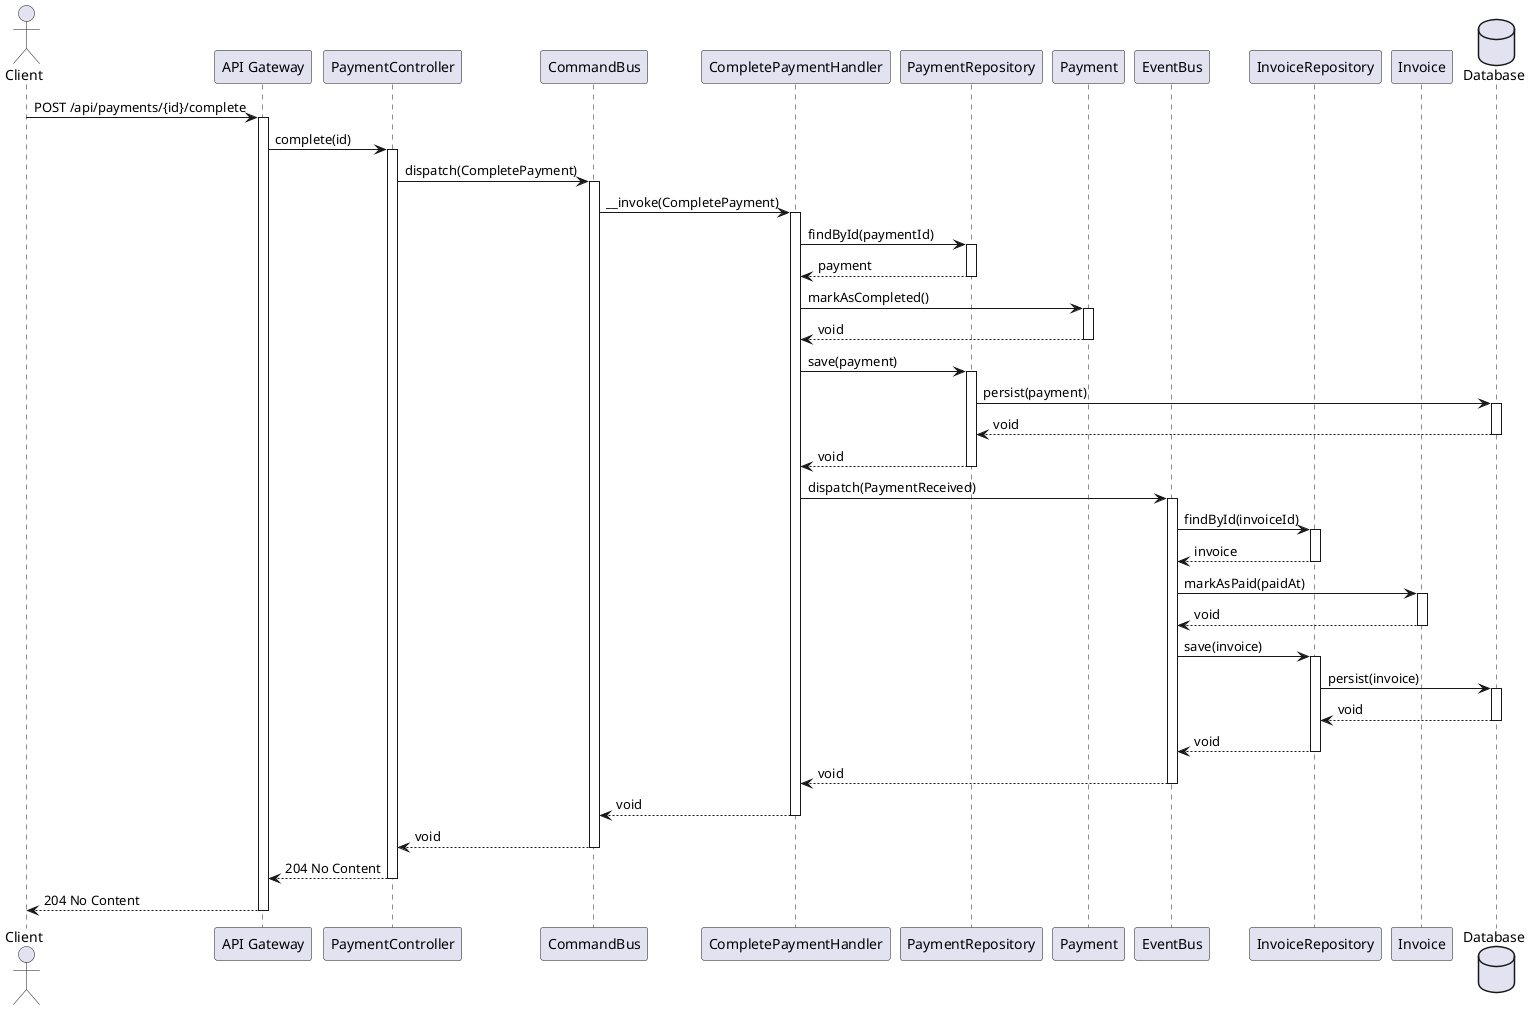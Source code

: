 @startuml Capture Payment Sequence Diagram

actor Client
participant "API Gateway" as API
participant "PaymentController" as Controller
participant "CommandBus" as CommandBus
participant "CompletePaymentHandler" as Handler
participant "PaymentRepository" as Repository
participant "Payment" as Payment
participant "EventBus" as EventBus
participant "InvoiceRepository" as InvoiceRepo
participant "Invoice" as Invoice
database "Database" as DB

Client -> API: POST /api/payments/{id}/complete
activate API

API -> Controller: complete(id)
activate Controller

Controller -> CommandBus: dispatch(CompletePayment)
activate CommandBus

CommandBus -> Handler: __invoke(CompletePayment)
activate Handler

Handler -> Repository: findById(paymentId)
activate Repository
Repository --> Handler: payment
deactivate Repository

Handler -> Payment: markAsCompleted()
activate Payment
Payment --> Handler: void
deactivate Payment

Handler -> Repository: save(payment)
activate Repository

Repository -> DB: persist(payment)
activate DB
DB --> Repository: void
deactivate DB

Repository --> Handler: void
deactivate Repository

Handler -> EventBus: dispatch(PaymentReceived)
activate EventBus

EventBus -> InvoiceRepo: findById(invoiceId)
activate InvoiceRepo
InvoiceRepo --> EventBus: invoice
deactivate InvoiceRepo

EventBus -> Invoice: markAsPaid(paidAt)
activate Invoice
Invoice --> EventBus: void
deactivate Invoice

EventBus -> InvoiceRepo: save(invoice)
activate InvoiceRepo

InvoiceRepo -> DB: persist(invoice)
activate DB
DB --> InvoiceRepo: void
deactivate DB

InvoiceRepo --> EventBus: void
deactivate InvoiceRepo

EventBus --> Handler: void
deactivate EventBus

Handler --> CommandBus: void
deactivate Handler

CommandBus --> Controller: void
deactivate CommandBus

Controller --> API: 204 No Content
deactivate Controller

API --> Client: 204 No Content
deactivate API

@enduml

